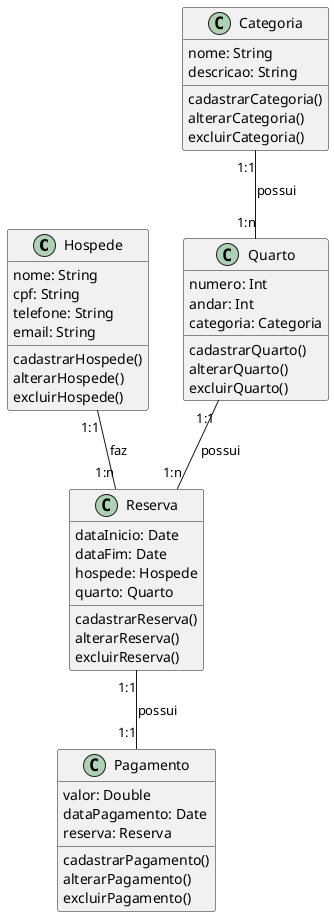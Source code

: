 @startuml Sistema De Reservas Hotel
class Hospede {
    nome: String
    cpf: String
    telefone: String
    email: String
    cadastrarHospede()
    alterarHospede()
    excluirHospede()
}

class Quarto {
    numero: Int
    andar: Int
    categoria: Categoria
    cadastrarQuarto()
    alterarQuarto()
    excluirQuarto()
}

class Categoria {
    nome: String
    descricao: String
    cadastrarCategoria()
    alterarCategoria()
    excluirCategoria()
}

class Reserva {
    dataInicio: Date
    dataFim: Date
    hospede: Hospede
    quarto: Quarto
    cadastrarReserva()
    alterarReserva()
    excluirReserva()
}

class Pagamento {
    valor: Double
    dataPagamento: Date
    reserva: Reserva
    cadastrarPagamento()
    alterarPagamento()
    excluirPagamento()
}

Hospede "1:1" -- "1:n" Reserva: faz
Quarto "1:1" -- "1:n" Reserva: possui
Categoria "1:1" -- "1:n" Quarto: possui
Reserva "1:1" -- "1:1" Pagamento: possui

@enduml